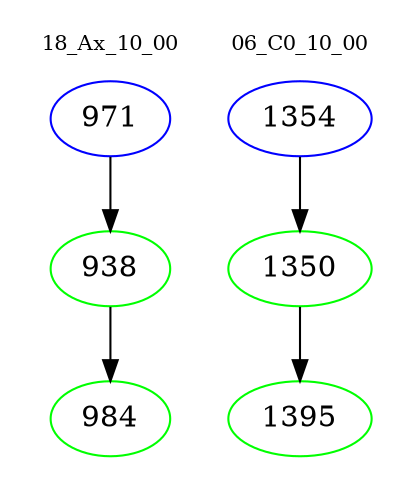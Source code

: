 digraph{
subgraph cluster_0 {
color = white
label = "18_Ax_10_00";
fontsize=10;
T0_971 [label="971", color="blue"]
T0_971 -> T0_938 [color="black"]
T0_938 [label="938", color="green"]
T0_938 -> T0_984 [color="black"]
T0_984 [label="984", color="green"]
}
subgraph cluster_1 {
color = white
label = "06_C0_10_00";
fontsize=10;
T1_1354 [label="1354", color="blue"]
T1_1354 -> T1_1350 [color="black"]
T1_1350 [label="1350", color="green"]
T1_1350 -> T1_1395 [color="black"]
T1_1395 [label="1395", color="green"]
}
}
